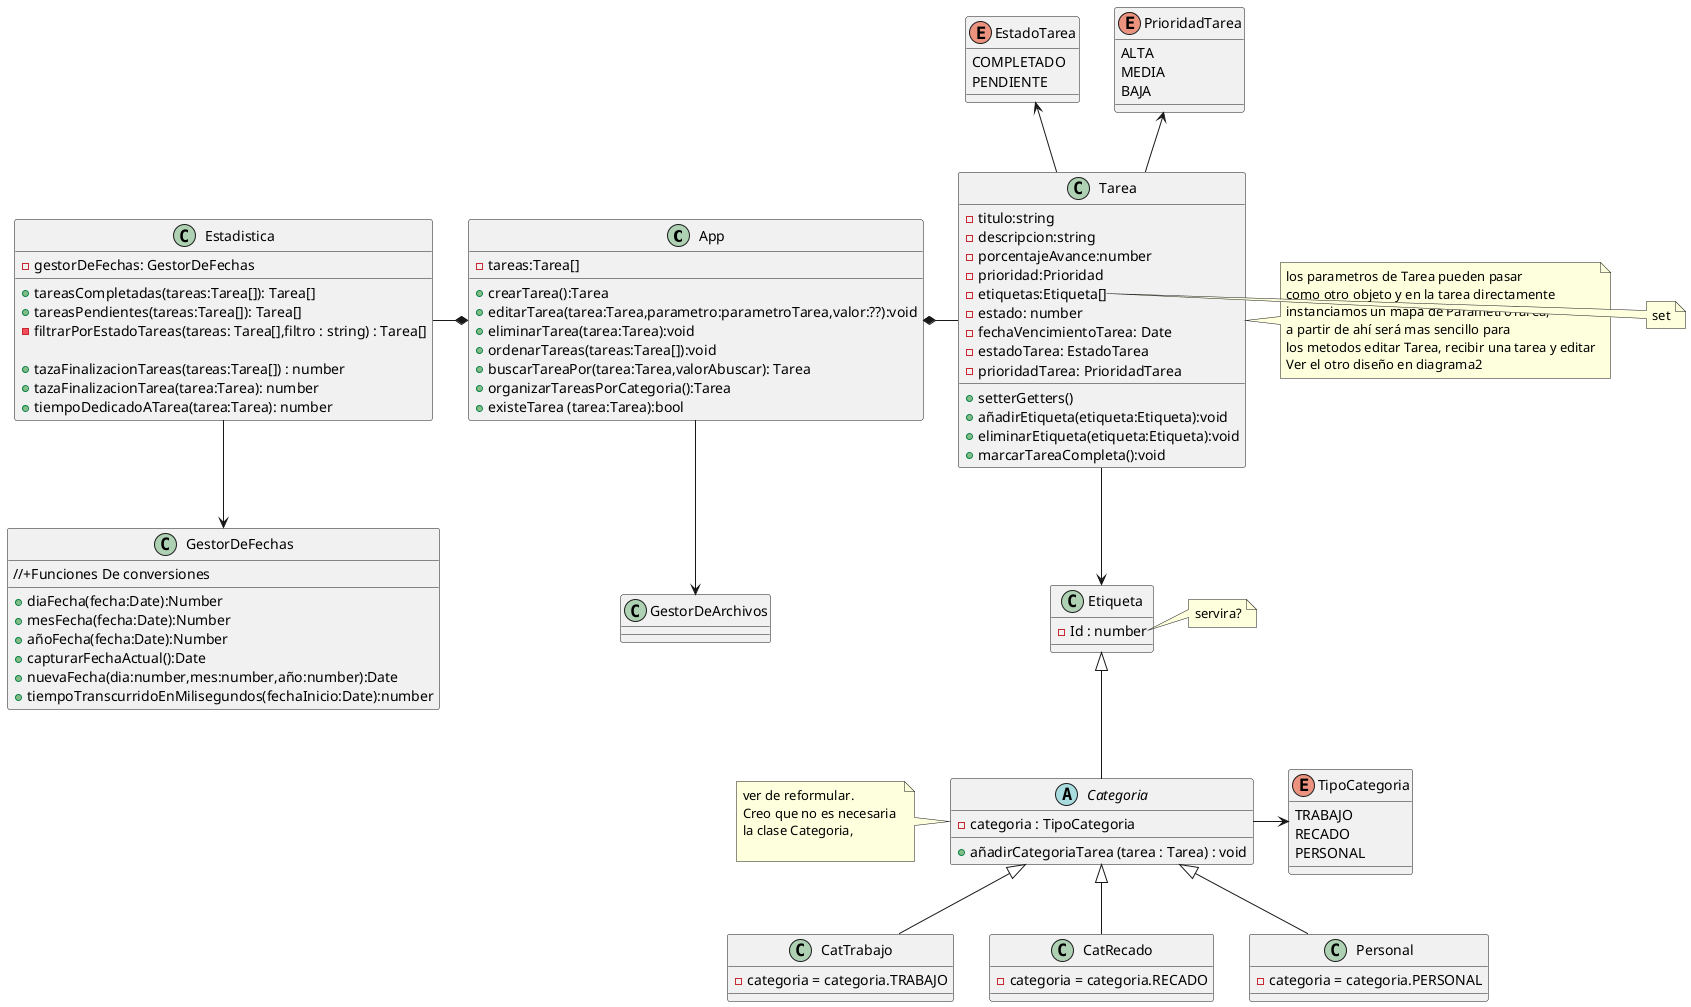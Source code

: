 

@startuml TaskList


class App{

    -tareas:Tarea[]

    +crearTarea():Tarea
    +editarTarea(tarea:Tarea,parametro:parametroTarea,valor:??):void
    +eliminarTarea(tarea:Tarea):void
    +ordenarTareas(tareas:Tarea[]):void
    +buscarTareaPor(tarea:Tarea,valorAbuscar): Tarea


    +organizarTareasPorCategoria():Tarea
    
    +existeTarea (tarea:Tarea):bool
}

class GestorDeArchivos{

}

class Estadistica{

    -gestorDeFechas: GestorDeFechas

    +tareasCompletadas(tareas:Tarea[]): Tarea[]
    +tareasPendientes(tareas:Tarea[]): Tarea[]
    -filtrarPorEstadoTareas(tareas: Tarea[],filtro : string) : Tarea[]

    +tazaFinalizacionTareas(tareas:Tarea[]) : number
    +tazaFinalizacionTarea(tarea:Tarea): number
    +tiempoDedicadoATarea(tarea:Tarea): number

}

class GestorDeFechas {
    +diaFecha(fecha:Date):Number
    +mesFecha(fecha:Date):Number
    +añoFecha(fecha:Date):Number
    +capturarFechaActual():Date
    +nuevaFecha(dia:number,mes:number,año:number):Date
    +tiempoTranscurridoEnMilisegundos(fechaInicio:Date):number
    
    //+Funciones De conversiones

    }

enum EstadoTarea{
    COMPLETADO
    PENDIENTE
}

enum PrioridadTarea{
    ALTA
    MEDIA
    BAJA
}

enum TipoCategoria{
    TRABAJO 
    RECADO
    PERSONAL
}

class Tarea {
    
     -titulo:string
    -descripcion:string
    -porcentajeAvance:number
    -prioridad:Prioridad
    -etiquetas:Etiqueta[] 
    -estado: number
    -fechaVencimientoTarea: Date
    -estadoTarea: EstadoTarea
    -prioridadTarea: PrioridadTarea
    +setterGetters()
    +añadirEtiqueta(etiqueta:Etiqueta):void
    +eliminarEtiqueta(etiqueta:Etiqueta):void
    +marcarTareaCompleta():void
}


class Etiqueta { 
    -Id : number

}

abstract class Categoria extends Etiqueta {
    -categoria : TipoCategoria
    +añadirCategoriaTarea (tarea : Tarea) : void
}

Class CatTrabajo extends Categoria{
    -categoria = categoria.TRABAJO
}

Class CatRecado extends Categoria{
    -categoria = categoria.RECADO
}

Class Personal extends Categoria{
    -categoria = categoria.PERSONAL
}


'Relaciones

App *-right- Tarea
App *-left- Estadistica
App -down-> GestorDeArchivos

Tarea -up-> PrioridadTarea
Tarea -up-> EstadoTarea
Tarea -down->Etiqueta

Categoria -right-> TipoCategoria
Estadistica -down-> GestorDeFechas 


note right of Tarea
    los parametros de Tarea pueden pasar 
    como otro objeto y en la tarea directamente 
    instanciamos un mapa de ParametroTarea,
    a partir de ahí será mas sencillo para 
    los metodos editar Tarea, recibir una tarea y editar
    Ver el otro diseño en diagrama2
end note

note left of Categoria
    ver de reformular.
    Creo que no es necesaria 
    la clase Categoria,

end note

note right of Etiqueta::Id
    servira?
end note

note right of Tarea::etiquetas
    set
end note



@enduml